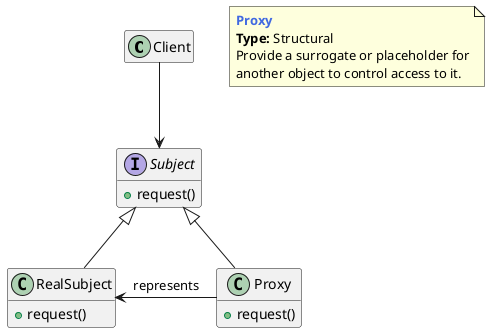 @startuml PROXY

class Client

interface Subject {
    + request()
}

class RealSubject {
    + request()
}

class Proxy {
    + request()
}

hide empty members

Subject <|-- RealSubject
Subject <|-- Proxy
RealSubject <- Proxy : represents
Client --> Subject

note as N1
    <b><color:royalBlue>Proxy</color></b>
    <b>Type:</b> Structural
    Provide a surrogate or placeholder for
    another object to control access to it.
end note

@enduml